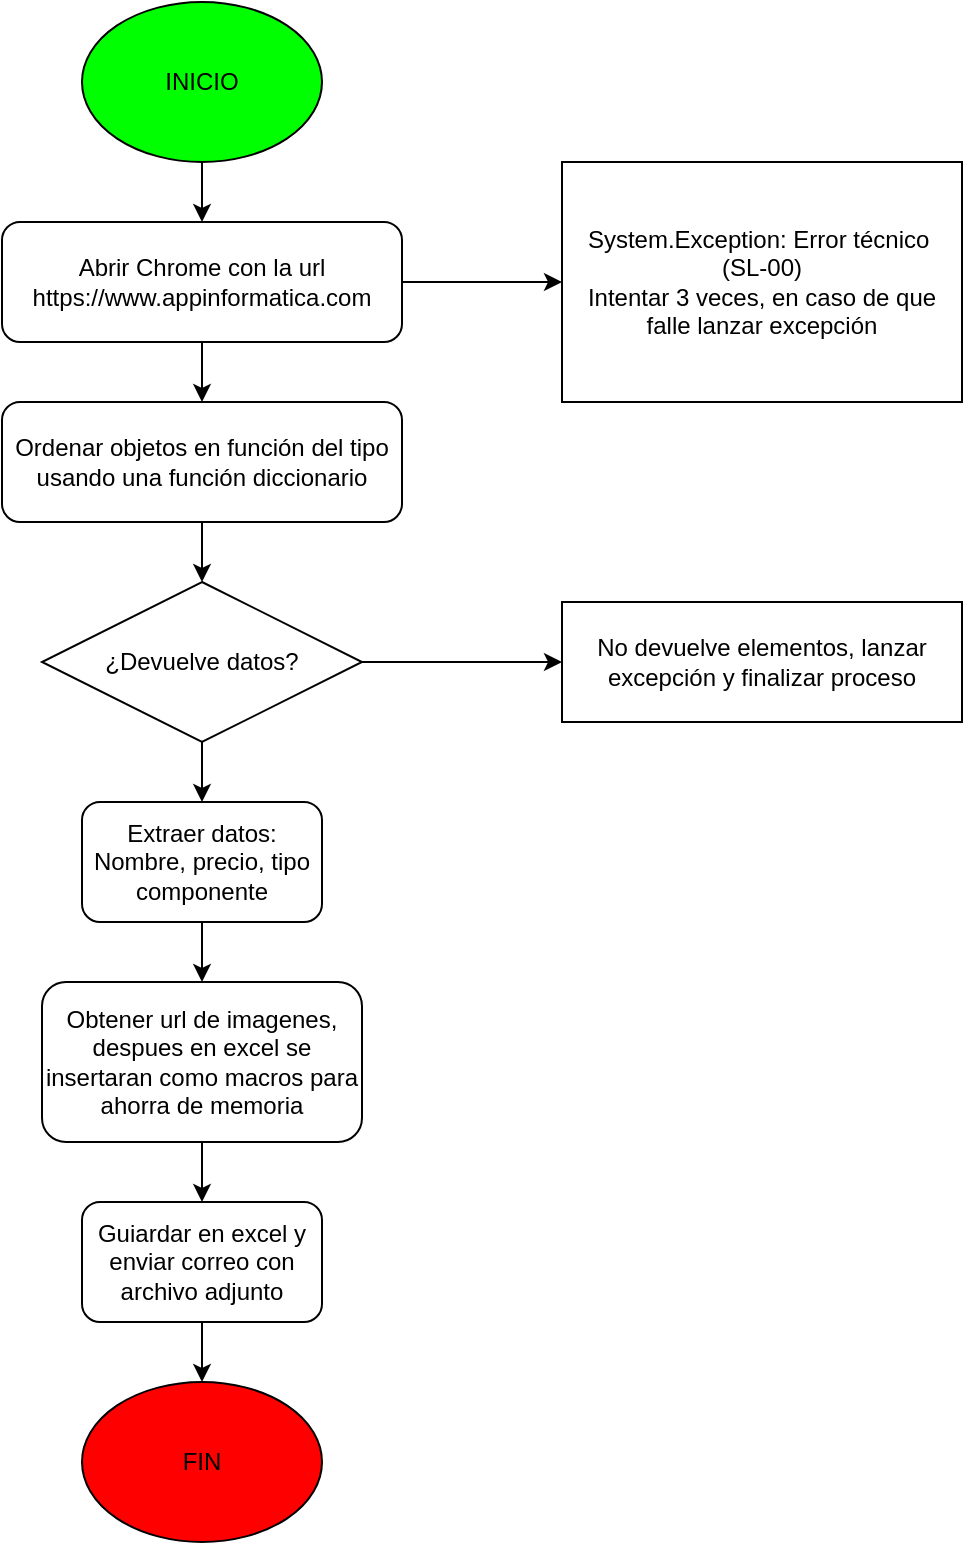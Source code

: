 <mxfile version="26.2.2">
  <diagram name="Página-1" id="Z-S446NXWusGedHhaVUo">
    <mxGraphModel dx="1428" dy="841" grid="0" gridSize="10" guides="1" tooltips="1" connect="1" arrows="1" fold="1" page="1" pageScale="1" pageWidth="827" pageHeight="1169" math="0" shadow="0">
      <root>
        <mxCell id="0" />
        <mxCell id="1" parent="0" />
        <mxCell id="U1WqdWSbIBY_zaDZwv6L-7" value="" style="edgeStyle=orthogonalEdgeStyle;rounded=0;orthogonalLoop=1;jettySize=auto;html=1;" edge="1" parent="1" source="U1WqdWSbIBY_zaDZwv6L-1" target="U1WqdWSbIBY_zaDZwv6L-3">
          <mxGeometry relative="1" as="geometry" />
        </mxCell>
        <mxCell id="U1WqdWSbIBY_zaDZwv6L-8" value="" style="edgeStyle=orthogonalEdgeStyle;rounded=0;orthogonalLoop=1;jettySize=auto;html=1;" edge="1" parent="1" source="U1WqdWSbIBY_zaDZwv6L-1" target="U1WqdWSbIBY_zaDZwv6L-4">
          <mxGeometry relative="1" as="geometry" />
        </mxCell>
        <mxCell id="U1WqdWSbIBY_zaDZwv6L-1" value="Abrir Chrome con la url https://www.appinformatica.com" style="rounded=1;whiteSpace=wrap;html=1;" vertex="1" parent="1">
          <mxGeometry x="40" y="150" width="200" height="60" as="geometry" />
        </mxCell>
        <mxCell id="U1WqdWSbIBY_zaDZwv6L-6" value="" style="edgeStyle=orthogonalEdgeStyle;rounded=0;orthogonalLoop=1;jettySize=auto;html=1;" edge="1" parent="1" source="U1WqdWSbIBY_zaDZwv6L-2" target="U1WqdWSbIBY_zaDZwv6L-1">
          <mxGeometry relative="1" as="geometry" />
        </mxCell>
        <mxCell id="U1WqdWSbIBY_zaDZwv6L-2" value="INICIO" style="ellipse;whiteSpace=wrap;html=1;fillColor=#00FF00;" vertex="1" parent="1">
          <mxGeometry x="80" y="40" width="120" height="80" as="geometry" />
        </mxCell>
        <mxCell id="U1WqdWSbIBY_zaDZwv6L-3" value="System.Exception: Error técnico&amp;nbsp;&lt;div&gt;(SL-00)&lt;/div&gt;&lt;div&gt;Intentar 3 veces, en caso de que falle lanzar excepción&lt;/div&gt;" style="rounded=0;whiteSpace=wrap;html=1;" vertex="1" parent="1">
          <mxGeometry x="320" y="120" width="200" height="120" as="geometry" />
        </mxCell>
        <mxCell id="U1WqdWSbIBY_zaDZwv6L-9" value="" style="edgeStyle=orthogonalEdgeStyle;rounded=0;orthogonalLoop=1;jettySize=auto;html=1;" edge="1" parent="1" source="U1WqdWSbIBY_zaDZwv6L-4" target="U1WqdWSbIBY_zaDZwv6L-5">
          <mxGeometry relative="1" as="geometry" />
        </mxCell>
        <mxCell id="U1WqdWSbIBY_zaDZwv6L-4" value="Ordenar objetos en función del tipo usando una función diccionario" style="rounded=1;whiteSpace=wrap;html=1;" vertex="1" parent="1">
          <mxGeometry x="40" y="240" width="200" height="60" as="geometry" />
        </mxCell>
        <mxCell id="U1WqdWSbIBY_zaDZwv6L-11" value="" style="edgeStyle=orthogonalEdgeStyle;rounded=0;orthogonalLoop=1;jettySize=auto;html=1;" edge="1" parent="1" source="U1WqdWSbIBY_zaDZwv6L-5" target="U1WqdWSbIBY_zaDZwv6L-10">
          <mxGeometry relative="1" as="geometry" />
        </mxCell>
        <mxCell id="U1WqdWSbIBY_zaDZwv6L-16" value="" style="edgeStyle=orthogonalEdgeStyle;rounded=0;orthogonalLoop=1;jettySize=auto;html=1;" edge="1" parent="1" source="U1WqdWSbIBY_zaDZwv6L-5" target="U1WqdWSbIBY_zaDZwv6L-14">
          <mxGeometry relative="1" as="geometry" />
        </mxCell>
        <mxCell id="U1WqdWSbIBY_zaDZwv6L-5" value="¿Devuelve datos?" style="rhombus;whiteSpace=wrap;html=1;" vertex="1" parent="1">
          <mxGeometry x="60" y="330" width="160" height="80" as="geometry" />
        </mxCell>
        <mxCell id="U1WqdWSbIBY_zaDZwv6L-10" value="No devuelve elementos, lanzar excepción y finalizar proceso" style="rounded=0;whiteSpace=wrap;html=1;" vertex="1" parent="1">
          <mxGeometry x="320" y="340" width="200" height="60" as="geometry" />
        </mxCell>
        <mxCell id="U1WqdWSbIBY_zaDZwv6L-17" value="" style="edgeStyle=orthogonalEdgeStyle;rounded=0;orthogonalLoop=1;jettySize=auto;html=1;" edge="1" parent="1" source="U1WqdWSbIBY_zaDZwv6L-14" target="U1WqdWSbIBY_zaDZwv6L-15">
          <mxGeometry relative="1" as="geometry" />
        </mxCell>
        <mxCell id="U1WqdWSbIBY_zaDZwv6L-14" value="Extraer datos: Nombre, precio, tipo componente" style="rounded=1;whiteSpace=wrap;html=1;" vertex="1" parent="1">
          <mxGeometry x="80" y="440" width="120" height="60" as="geometry" />
        </mxCell>
        <mxCell id="U1WqdWSbIBY_zaDZwv6L-19" value="" style="edgeStyle=orthogonalEdgeStyle;rounded=0;orthogonalLoop=1;jettySize=auto;html=1;" edge="1" parent="1" source="U1WqdWSbIBY_zaDZwv6L-15" target="U1WqdWSbIBY_zaDZwv6L-18">
          <mxGeometry relative="1" as="geometry" />
        </mxCell>
        <mxCell id="U1WqdWSbIBY_zaDZwv6L-15" value="Obtener url de imagenes, despues en excel se insertaran como macros para ahorra de memoria" style="rounded=1;whiteSpace=wrap;html=1;" vertex="1" parent="1">
          <mxGeometry x="60" y="530" width="160" height="80" as="geometry" />
        </mxCell>
        <mxCell id="U1WqdWSbIBY_zaDZwv6L-21" value="" style="edgeStyle=orthogonalEdgeStyle;rounded=0;orthogonalLoop=1;jettySize=auto;html=1;" edge="1" parent="1" source="U1WqdWSbIBY_zaDZwv6L-18" target="U1WqdWSbIBY_zaDZwv6L-20">
          <mxGeometry relative="1" as="geometry" />
        </mxCell>
        <mxCell id="U1WqdWSbIBY_zaDZwv6L-18" value="Guiardar en excel y enviar correo con archivo adjunto" style="rounded=1;whiteSpace=wrap;html=1;" vertex="1" parent="1">
          <mxGeometry x="80" y="640" width="120" height="60" as="geometry" />
        </mxCell>
        <mxCell id="U1WqdWSbIBY_zaDZwv6L-20" value="FIN" style="ellipse;whiteSpace=wrap;html=1;strokeColor=#000000;fillColor=#FF0000;" vertex="1" parent="1">
          <mxGeometry x="80" y="730" width="120" height="80" as="geometry" />
        </mxCell>
      </root>
    </mxGraphModel>
  </diagram>
</mxfile>
